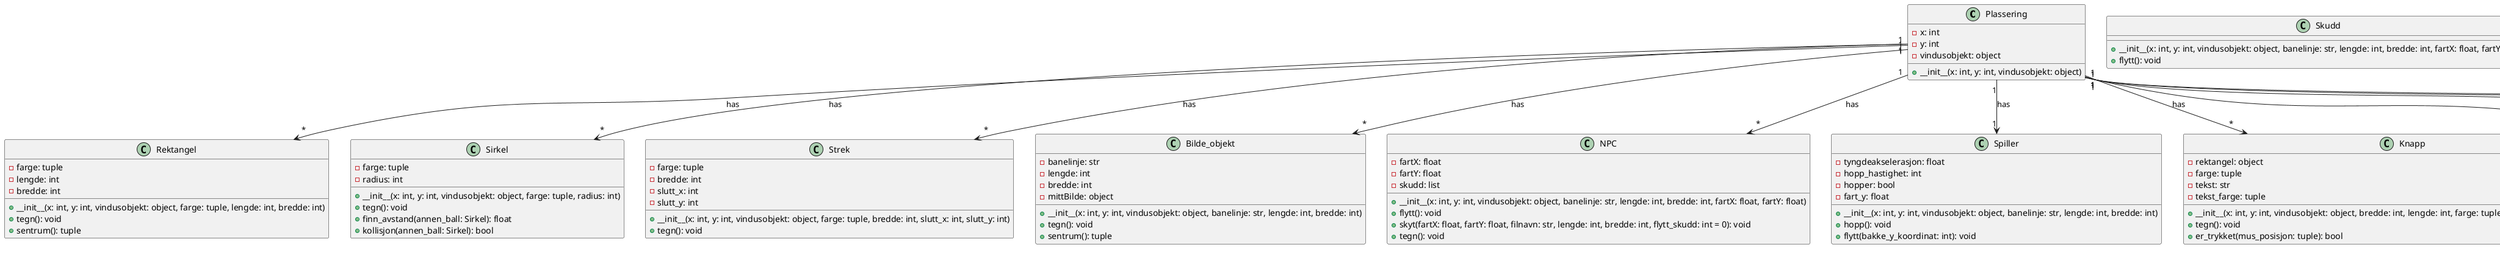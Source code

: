 DU TRENGER: "PlantUML"
@startuml

class Plassering {
    - x: int
    - y: int
    - vindusobjekt: object
    + __init__(x: int, y: int, vindusobjekt: object)
}
class Rektangel {
    - farge: tuple
    - lengde: int
    - bredde: int
    + __init__(x: int, y: int, vindusobjekt: object, farge: tuple, lengde: int, bredde: int)
    + tegn(): void
    + sentrum(): tuple
}
class Sirkel {
    - farge: tuple
    - radius: int
    + __init__(x: int, y: int, vindusobjekt: object, farge: tuple, radius: int)
    + tegn(): void
    + finn_avstand(annen_ball: Sirkel): float
    + kollisjon(annen_ball: Sirkel): bool
}
class Strek {
    - farge: tuple
    - bredde: int
    - slutt_x: int
    - slutt_y: int
    + __init__(x: int, y: int, vindusobjekt: object, farge: tuple, bredde: int, slutt_x: int, slutt_y: int)
    + tegn(): void
}
class Bilde_objekt {
    - banelinje: str
    - lengde: int
    - bredde: int
    - mittBilde: object
    + __init__(x: int, y: int, vindusobjekt: object, banelinje: str, lengde: int, bredde: int)
    + tegn(): void
    + sentrum(): tuple
}
class NPC {
    - fartX: float
    - fartY: float
    - skudd: list
    + __init__(x: int, y: int, vindusobjekt: object, banelinje: str, lengde: int, bredde: int, fartX: float, fartY: float)
    + flytt(): void
    + skyt(fartX: float, fartY: float, filnavn: str, lengde: int, bredde: int, flytt_skudd: int = 0): void
    + tegn(): void
}
class Skudd {
    + __init__(x: int, y: int, vindusobjekt: object, banelinje: str, lengde: int, bredde: int, fartX: float, fartY: float)
    + flytt(): void
}
class Spiller {
    - tyngdeakselerasjon: float
    - hopp_hastighet: int
    - hopper: bool
    - fart_y: float
    + __init__(x: int, y: int, vindusobjekt: object, banelinje: str, lengde: int, bredde: int)
    + hopp(): void
    + flytt(bakke_y_koordinat: int): void
}
class Knapp {
    - rektangel: object
    - farge: tuple
    - tekst: str
    - tekst_farge: tuple
    + __init__(x: int, y: int, vindusobjekt: object, bredde: int, lengde: int, farge: tuple, tekst: str, tekst_farge: tuple)
    + tegn(): void
    + er_trykket(mus_posisjon: tuple): bool
}
class Text_input {
    - rektangel: object
    - font: object
    - tekst: str
    - aktiv: bool
    + __init__(x: int, y: int, vindusobjekt: object, bredde: int, lengde: int, tekst_storelse: int)
    + hondter_event(event: object): void
    + tegn(): void
}
class Poengtavle {
    - filnavn: str
    - font: object
    - poeng_data: list
    + __init__(x: int, y: int, vindusobjekt: object, filnavn: str, tekst_storelse: int)
    + les_fildata(): list
    + hent_csv_overskrifter(): list
    + tegn(): void
}
class Start_skjerm {
    - vindu_obj: object
    - start_knapp: object
    - avslutt_knapp: object
    - overskrift: object
    - under_overskrift: object
    - poeng_tavle: object
    + __init__(vindu_obj: object, bredde: int, lengde: int, tekst_storelse: int, poeng_tavle_fil: str)
    + tegn(): void
}
class Slutt_skjerm {
    - vindu_obj: object
    - nytt_spill_knapp: object
    - avslutt_knapp: object
    - overskrift: object
    - under_overskrift: object
    - poeng_tavle: object
    + __init__(vindu_obj: object, bredde: int, lengde: int, tekst_storelse: int, poeng_tavle_fil: str)
    + tegn(): void
}

Plassering "1" --> "*" Rektangel : has
Plassering "1" --> "*" Sirkel : has
Plassering "1" --> "*" Strek : has
Plassering "1" --> "*" Bilde_objekt : has
Plassering "1" --> "*" NPC : has
Plassering "1" --> "1" Spiller : has
Plassering "1" --> "*" Knapp : has
Plassering "1" --> "*" Text_input : has
Plassering "1" --> "1" Poengtavle : has
Plassering "1" --> "1" Start_skjerm : has
Plassering "1" --> "1" Slutt_skjerm : has

@enduml
